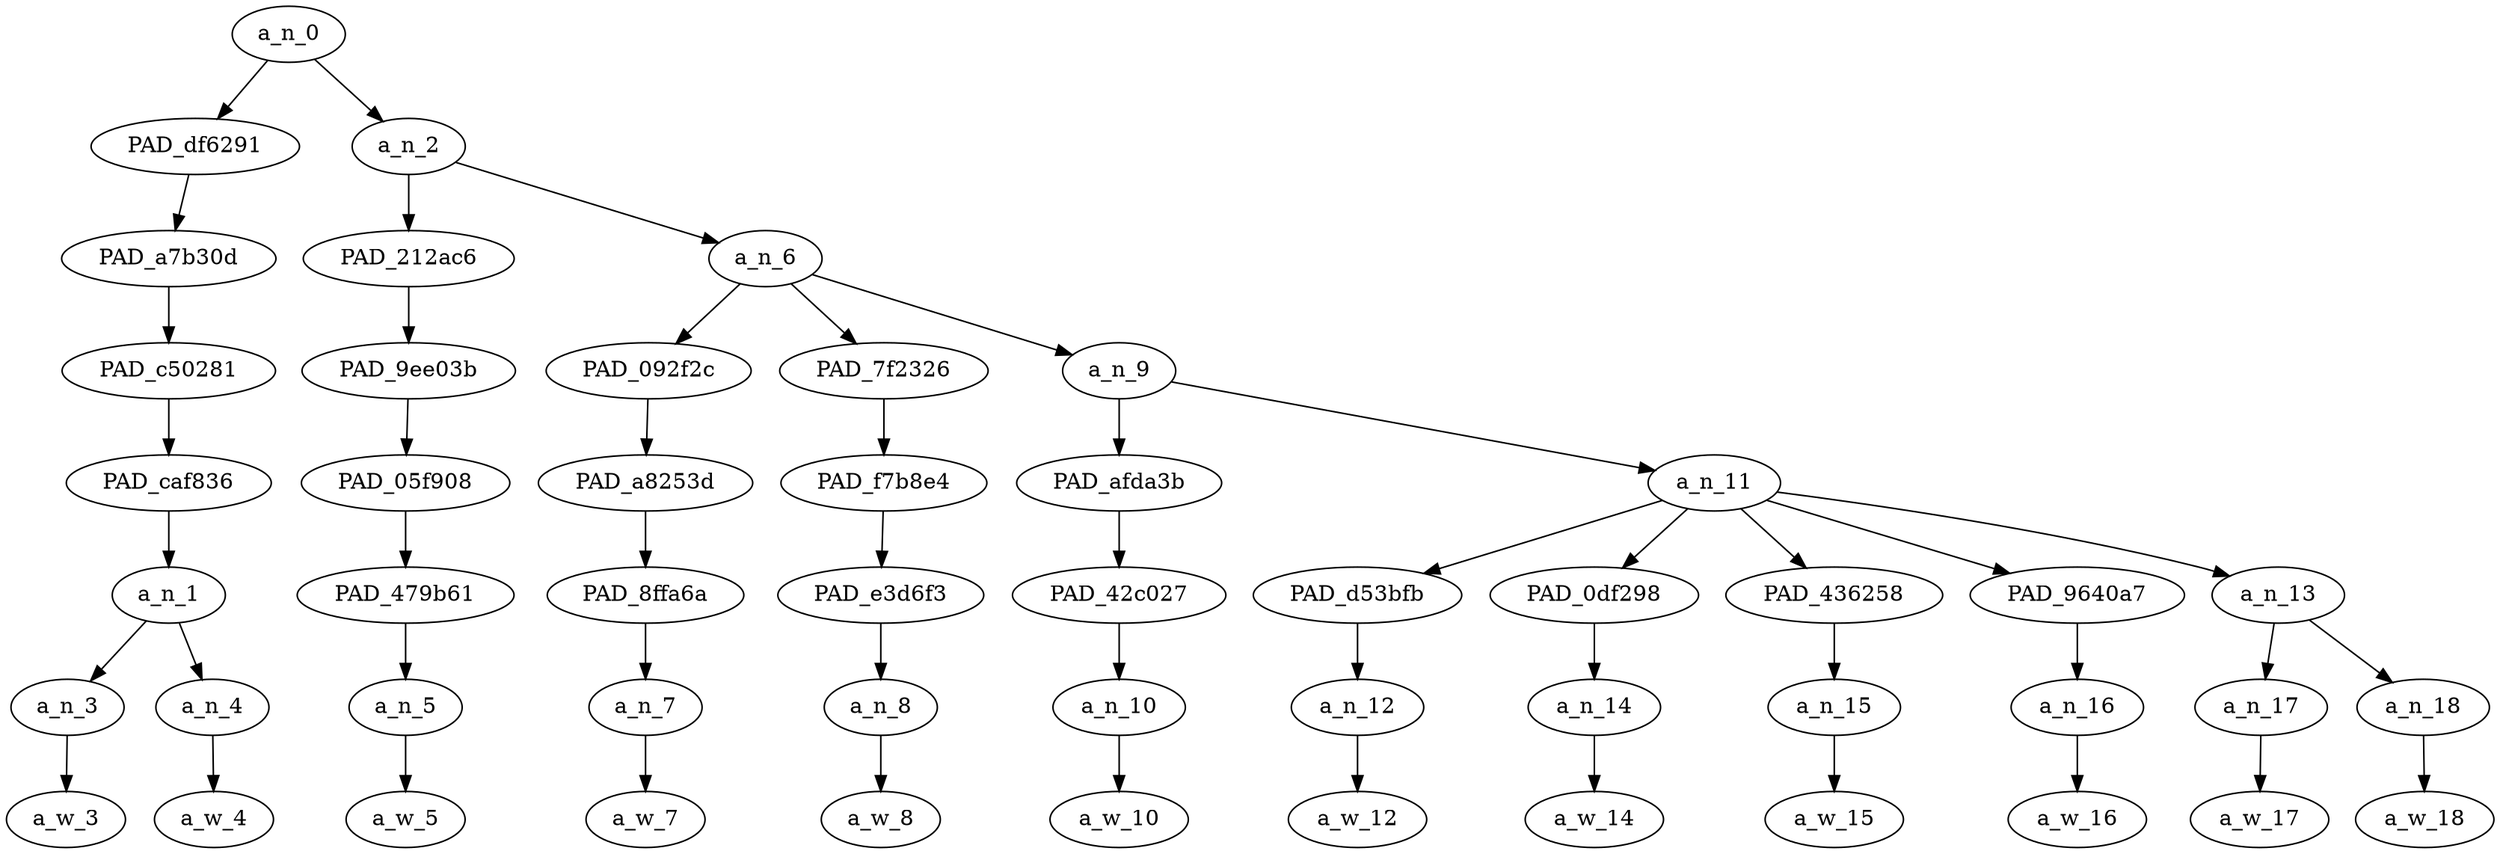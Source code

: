 strict digraph "" {
	a_n_0	[div_dir=1,
		index=0,
		level=7,
		pos="1.9041666666666666,7!",
		text_span="[0, 1, 2, 3, 4, 5, 6, 7, 8, 9, 10, 11]",
		value=1.00000000];
	PAD_df6291	[div_dir=1,
		index=0,
		level=6,
		pos="0.5,6!",
		text_span="[0, 1]",
		value=0.15986003];
	a_n_0 -> PAD_df6291;
	a_n_2	[div_dir=1,
		index=1,
		level=6,
		pos="3.308333333333333,6!",
		text_span="[2, 3, 4, 5, 6, 7, 8, 9, 10, 11]",
		value=0.83976941];
	a_n_0 -> a_n_2;
	PAD_a7b30d	[div_dir=1,
		index=0,
		level=5,
		pos="0.5,5!",
		text_span="[0, 1]",
		value=0.15986003];
	PAD_df6291 -> PAD_a7b30d;
	PAD_c50281	[div_dir=1,
		index=0,
		level=4,
		pos="0.5,4!",
		text_span="[0, 1]",
		value=0.15986003];
	PAD_a7b30d -> PAD_c50281;
	PAD_caf836	[div_dir=1,
		index=0,
		level=3,
		pos="0.5,3!",
		text_span="[0, 1]",
		value=0.15986003];
	PAD_c50281 -> PAD_caf836;
	a_n_1	[div_dir=1,
		index=0,
		level=2,
		pos="0.5,2!",
		text_span="[0, 1]",
		value=0.15986003];
	PAD_caf836 -> a_n_1;
	a_n_3	[div_dir=-1,
		index=0,
		level=1,
		pos="0.0,1!",
		text_span="[0]",
		value=0.07029689];
	a_n_1 -> a_n_3;
	a_n_4	[div_dir=1,
		index=1,
		level=1,
		pos="1.0,1!",
		text_span="[1]",
		value=0.08927059];
	a_n_1 -> a_n_4;
	a_w_3	[div_dir=0,
		index=0,
		level=0,
		pos="0,0!",
		text_span="[0]",
		value=rae];
	a_n_3 -> a_w_3;
	a_w_4	[div_dir=0,
		index=1,
		level=0,
		pos="1,0!",
		text_span="[1]",
		value=accent];
	a_n_4 -> a_w_4;
	PAD_212ac6	[div_dir=1,
		index=1,
		level=5,
		pos="2.0,5!",
		text_span="[2]",
		value=0.04987621];
	a_n_2 -> PAD_212ac6;
	a_n_6	[div_dir=1,
		index=2,
		level=5,
		pos="4.616666666666666,5!",
		text_span="[3, 4, 5, 6, 7, 8, 9, 10, 11]",
		value=0.78961411];
	a_n_2 -> a_n_6;
	PAD_9ee03b	[div_dir=1,
		index=1,
		level=4,
		pos="2.0,4!",
		text_span="[2]",
		value=0.04987621];
	PAD_212ac6 -> PAD_9ee03b;
	PAD_05f908	[div_dir=1,
		index=1,
		level=3,
		pos="2.0,3!",
		text_span="[2]",
		value=0.04987621];
	PAD_9ee03b -> PAD_05f908;
	PAD_479b61	[div_dir=1,
		index=1,
		level=2,
		pos="2.0,2!",
		text_span="[2]",
		value=0.04987621];
	PAD_05f908 -> PAD_479b61;
	a_n_5	[div_dir=1,
		index=2,
		level=1,
		pos="2.0,1!",
		text_span="[2]",
		value=0.04987621];
	PAD_479b61 -> a_n_5;
	a_w_5	[div_dir=0,
		index=2,
		level=0,
		pos="2,0!",
		text_span="[2]",
		value=is];
	a_n_5 -> a_w_5;
	PAD_092f2c	[div_dir=-1,
		index=2,
		level=4,
		pos="3.0,4!",
		text_span="[3]",
		value=0.15395888];
	a_n_6 -> PAD_092f2c;
	PAD_7f2326	[div_dir=1,
		index=3,
		level=4,
		pos="4.0,4!",
		text_span="[4]",
		value=0.05123213];
	a_n_6 -> PAD_7f2326;
	a_n_9	[div_dir=1,
		index=4,
		level=4,
		pos="6.85,4!",
		text_span="[5, 6, 7, 8, 9, 10, 11]",
		value=0.58429858];
	a_n_6 -> a_n_9;
	PAD_a8253d	[div_dir=-1,
		index=2,
		level=3,
		pos="3.0,3!",
		text_span="[3]",
		value=0.15395888];
	PAD_092f2c -> PAD_a8253d;
	PAD_8ffa6a	[div_dir=-1,
		index=2,
		level=2,
		pos="3.0,2!",
		text_span="[3]",
		value=0.15395888];
	PAD_a8253d -> PAD_8ffa6a;
	a_n_7	[div_dir=-1,
		index=3,
		level=1,
		pos="3.0,1!",
		text_span="[3]",
		value=0.15395888];
	PAD_8ffa6a -> a_n_7;
	a_w_7	[div_dir=0,
		index=3,
		level=0,
		pos="3,0!",
		text_span="[3]",
		value=fuckin];
	a_n_7 -> a_w_7;
	PAD_f7b8e4	[div_dir=1,
		index=3,
		level=3,
		pos="4.0,3!",
		text_span="[4]",
		value=0.05123213];
	PAD_7f2326 -> PAD_f7b8e4;
	PAD_e3d6f3	[div_dir=1,
		index=3,
		level=2,
		pos="4.0,2!",
		text_span="[4]",
		value=0.05123213];
	PAD_f7b8e4 -> PAD_e3d6f3;
	a_n_8	[div_dir=1,
		index=4,
		level=1,
		pos="4.0,1!",
		text_span="[4]",
		value=0.05123213];
	PAD_e3d6f3 -> a_n_8;
	a_w_8	[div_dir=0,
		index=4,
		level=0,
		pos="4,0!",
		text_span="[4]",
		value=magical];
	a_n_8 -> a_w_8;
	PAD_afda3b	[div_dir=1,
		index=4,
		level=3,
		pos="5.0,3!",
		text_span="[5]",
		value=0.03874369];
	a_n_9 -> PAD_afda3b;
	a_n_11	[div_dir=1,
		index=5,
		level=3,
		pos="8.7,3!",
		text_span="[6, 7, 8, 9, 10, 11]",
		value=0.54531280];
	a_n_9 -> a_n_11;
	PAD_42c027	[div_dir=1,
		index=4,
		level=2,
		pos="5.0,2!",
		text_span="[5]",
		value=0.03874369];
	PAD_afda3b -> PAD_42c027;
	a_n_10	[div_dir=1,
		index=5,
		level=1,
		pos="5.0,1!",
		text_span="[5]",
		value=0.03874369];
	PAD_42c027 -> a_n_10;
	a_w_10	[div_dir=0,
		index=5,
		level=0,
		pos="5,0!",
		text_span="[5]",
		value=she];
	a_n_10 -> a_w_10;
	PAD_d53bfb	[div_dir=1,
		index=5,
		level=2,
		pos="6.0,2!",
		text_span="[6]",
		value=0.04405545];
	a_n_11 -> PAD_d53bfb;
	PAD_0df298	[div_dir=1,
		index=7,
		level=2,
		pos="9.0,2!",
		text_span="[9]",
		value=0.08651607];
	a_n_11 -> PAD_0df298;
	PAD_436258	[div_dir=-1,
		index=8,
		level=2,
		pos="10.0,2!",
		text_span="[10]",
		value=0.08837289];
	a_n_11 -> PAD_436258;
	PAD_9640a7	[div_dir=1,
		index=9,
		level=2,
		pos="11.0,2!",
		text_span="[11]",
		value=0.05223706];
	a_n_11 -> PAD_9640a7;
	a_n_13	[div_dir=1,
		index=6,
		level=2,
		pos="7.5,2!",
		text_span="[7, 8]",
		value=0.27391225];
	a_n_11 -> a_n_13;
	a_n_12	[div_dir=1,
		index=6,
		level=1,
		pos="6.0,1!",
		text_span="[6]",
		value=0.04405545];
	PAD_d53bfb -> a_n_12;
	a_w_12	[div_dir=0,
		index=6,
		level=0,
		pos="6,0!",
		text_span="[6]",
		value=my];
	a_n_12 -> a_w_12;
	a_n_14	[div_dir=1,
		index=9,
		level=1,
		pos="9.0,1!",
		text_span="[9]",
		value=0.08651607];
	PAD_0df298 -> a_n_14;
	a_w_14	[div_dir=0,
		index=9,
		level=0,
		pos="9,0!",
		text_span="[9]",
		value=country];
	a_n_14 -> a_w_14;
	a_n_15	[div_dir=-1,
		index=10,
		level=1,
		pos="10.0,1!",
		text_span="[10]",
		value=0.08837289];
	PAD_436258 -> a_n_15;
	a_w_15	[div_dir=0,
		index=10,
		level=0,
		pos="10,0!",
		text_span="[10]",
		value=babe];
	a_n_15 -> a_w_15;
	a_n_16	[div_dir=1,
		index=11,
		level=1,
		pos="11.0,1!",
		text_span="[11]",
		value=0.05223706];
	PAD_9640a7 -> a_n_16;
	a_w_16	[div_dir=0,
		index=11,
		level=0,
		pos="11,0!",
		text_span="[11]",
		value="<number>"];
	a_n_16 -> a_w_16;
	a_n_17	[div_dir=-1,
		index=7,
		level=1,
		pos="7.0,1!",
		text_span="[7]",
		value=0.06807942];
	a_n_13 -> a_n_17;
	a_n_18	[div_dir=1,
		index=8,
		level=1,
		pos="8.0,1!",
		text_span="[8]",
		value=0.20559608];
	a_n_13 -> a_n_18;
	a_w_17	[div_dir=0,
		index=7,
		level=0,
		pos="7,0!",
		text_span="[7]",
		value=lil];
	a_n_17 -> a_w_17;
	a_w_18	[div_dir=0,
		index=8,
		level=0,
		pos="8,0!",
		text_span="[8]",
		value=hillbilly];
	a_n_18 -> a_w_18;
}
